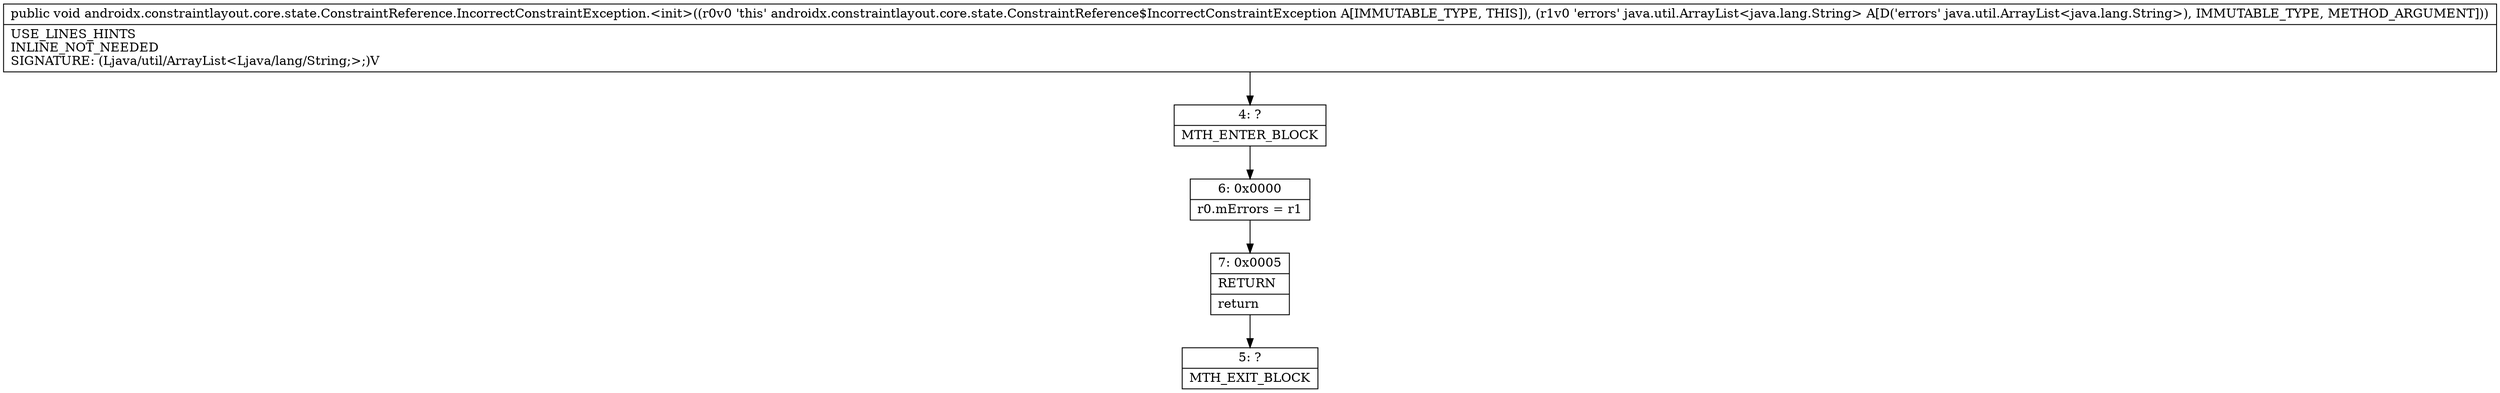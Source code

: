 digraph "CFG forandroidx.constraintlayout.core.state.ConstraintReference.IncorrectConstraintException.\<init\>(Ljava\/util\/ArrayList;)V" {
Node_4 [shape=record,label="{4\:\ ?|MTH_ENTER_BLOCK\l}"];
Node_6 [shape=record,label="{6\:\ 0x0000|r0.mErrors = r1\l}"];
Node_7 [shape=record,label="{7\:\ 0x0005|RETURN\l|return\l}"];
Node_5 [shape=record,label="{5\:\ ?|MTH_EXIT_BLOCK\l}"];
MethodNode[shape=record,label="{public void androidx.constraintlayout.core.state.ConstraintReference.IncorrectConstraintException.\<init\>((r0v0 'this' androidx.constraintlayout.core.state.ConstraintReference$IncorrectConstraintException A[IMMUTABLE_TYPE, THIS]), (r1v0 'errors' java.util.ArrayList\<java.lang.String\> A[D('errors' java.util.ArrayList\<java.lang.String\>), IMMUTABLE_TYPE, METHOD_ARGUMENT]))  | USE_LINES_HINTS\lINLINE_NOT_NEEDED\lSIGNATURE: (Ljava\/util\/ArrayList\<Ljava\/lang\/String;\>;)V\l}"];
MethodNode -> Node_4;Node_4 -> Node_6;
Node_6 -> Node_7;
Node_7 -> Node_5;
}

